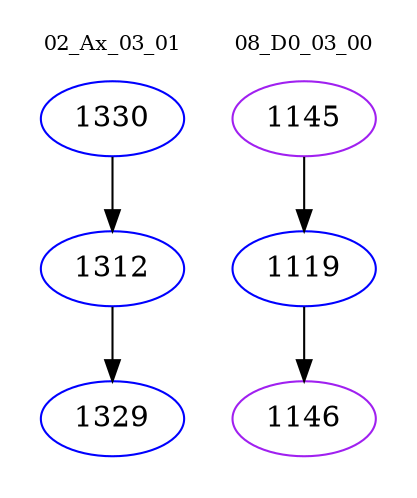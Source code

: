 digraph{
subgraph cluster_0 {
color = white
label = "02_Ax_03_01";
fontsize=10;
T0_1330 [label="1330", color="blue"]
T0_1330 -> T0_1312 [color="black"]
T0_1312 [label="1312", color="blue"]
T0_1312 -> T0_1329 [color="black"]
T0_1329 [label="1329", color="blue"]
}
subgraph cluster_1 {
color = white
label = "08_D0_03_00";
fontsize=10;
T1_1145 [label="1145", color="purple"]
T1_1145 -> T1_1119 [color="black"]
T1_1119 [label="1119", color="blue"]
T1_1119 -> T1_1146 [color="black"]
T1_1146 [label="1146", color="purple"]
}
}
